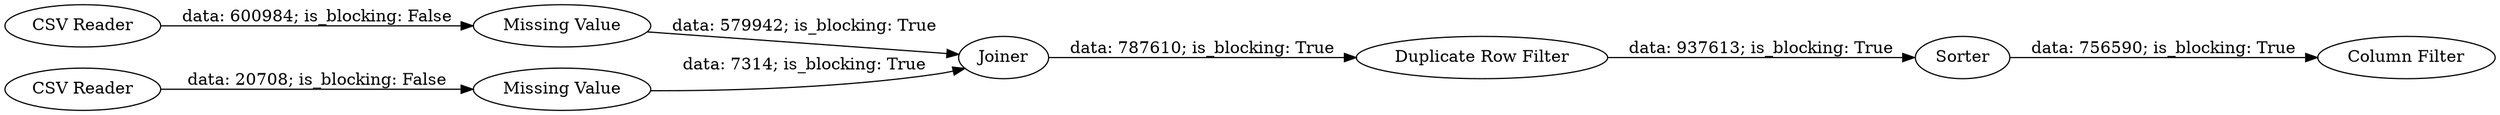 digraph {
	"929917256501553860_3" [label="Missing Value"]
	"929917256501553860_1" [label="CSV Reader"]
	"929917256501553860_4" [label="Missing Value"]
	"929917256501553860_7" [label=Sorter]
	"929917256501553860_6" [label="Duplicate Row Filter"]
	"929917256501553860_2" [label="CSV Reader"]
	"929917256501553860_5" [label=Joiner]
	"929917256501553860_8" [label="Column Filter"]
	"929917256501553860_3" -> "929917256501553860_5" [label="data: 7314; is_blocking: True"]
	"929917256501553860_2" -> "929917256501553860_4" [label="data: 600984; is_blocking: False"]
	"929917256501553860_6" -> "929917256501553860_7" [label="data: 937613; is_blocking: True"]
	"929917256501553860_1" -> "929917256501553860_3" [label="data: 20708; is_blocking: False"]
	"929917256501553860_7" -> "929917256501553860_8" [label="data: 756590; is_blocking: True"]
	"929917256501553860_4" -> "929917256501553860_5" [label="data: 579942; is_blocking: True"]
	"929917256501553860_5" -> "929917256501553860_6" [label="data: 787610; is_blocking: True"]
	rankdir=LR
}
